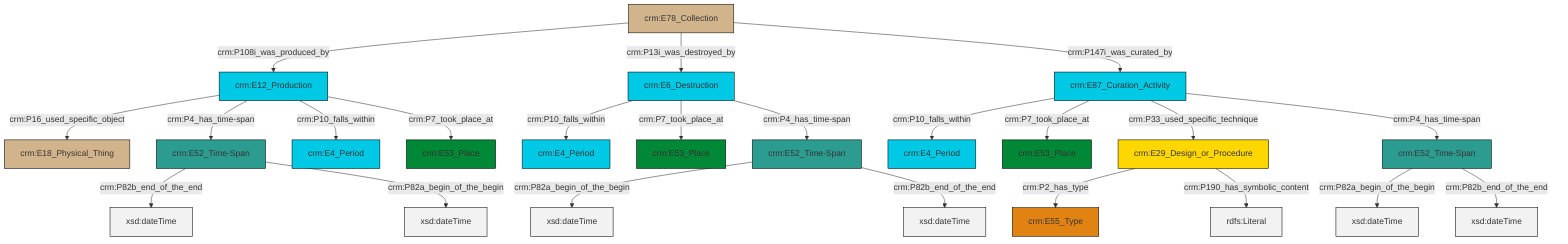 graph TD
classDef Literal fill:#f2f2f2,stroke:#000000;
classDef CRM_Entity fill:#FFFFFF,stroke:#000000;
classDef Temporal_Entity fill:#00C9E6, stroke:#000000;
classDef Type fill:#E18312, stroke:#000000;
classDef Time-Span fill:#2C9C91, stroke:#000000;
classDef Appellation fill:#FFEB7F, stroke:#000000;
classDef Place fill:#008836, stroke:#000000;
classDef Persistent_Item fill:#B266B2, stroke:#000000;
classDef Conceptual_Object fill:#FFD700, stroke:#000000;
classDef Physical_Thing fill:#D2B48C, stroke:#000000;
classDef Actor fill:#f58aad, stroke:#000000;
classDef PC_Classes fill:#4ce600, stroke:#000000;
classDef Multi fill:#cccccc,stroke:#000000;

4["crm:E87_Curation_Activity"]:::Temporal_Entity -->|crm:P10_falls_within| 0["crm:E4_Period"]:::Temporal_Entity
5["crm:E29_Design_or_Procedure"]:::Conceptual_Object -->|crm:P2_has_type| 6["crm:E55_Type"]:::Type
2["crm:E6_Destruction"]:::Temporal_Entity -->|crm:P10_falls_within| 7["crm:E4_Period"]:::Temporal_Entity
10["crm:E78_Collection"]:::Physical_Thing -->|crm:P108i_was_produced_by| 11["crm:E12_Production"]:::Temporal_Entity
11["crm:E12_Production"]:::Temporal_Entity -->|crm:P16_used_specific_object| 15["crm:E18_Physical_Thing"]:::Physical_Thing
16["crm:E52_Time-Span"]:::Time-Span -->|crm:P82a_begin_of_the_begin| 17[xsd:dateTime]:::Literal
13["crm:E52_Time-Span"]:::Time-Span -->|crm:P82b_end_of_the_end| 18[xsd:dateTime]:::Literal
4["crm:E87_Curation_Activity"]:::Temporal_Entity -->|crm:P7_took_place_at| 19["crm:E53_Place"]:::Place
11["crm:E12_Production"]:::Temporal_Entity -->|crm:P4_has_time-span| 13["crm:E52_Time-Span"]:::Time-Span
13["crm:E52_Time-Span"]:::Time-Span -->|crm:P82a_begin_of_the_begin| 22[xsd:dateTime]:::Literal
5["crm:E29_Design_or_Procedure"]:::Conceptual_Object -->|crm:P190_has_symbolic_content| 23[rdfs:Literal]:::Literal
10["crm:E78_Collection"]:::Physical_Thing -->|crm:P13i_was_destroyed_by| 2["crm:E6_Destruction"]:::Temporal_Entity
11["crm:E12_Production"]:::Temporal_Entity -->|crm:P10_falls_within| 26["crm:E4_Period"]:::Temporal_Entity
11["crm:E12_Production"]:::Temporal_Entity -->|crm:P7_took_place_at| 30["crm:E53_Place"]:::Place
2["crm:E6_Destruction"]:::Temporal_Entity -->|crm:P7_took_place_at| 20["crm:E53_Place"]:::Place
4["crm:E87_Curation_Activity"]:::Temporal_Entity -->|crm:P33_used_specific_technique| 5["crm:E29_Design_or_Procedure"]:::Conceptual_Object
10["crm:E78_Collection"]:::Physical_Thing -->|crm:P147i_was_curated_by| 4["crm:E87_Curation_Activity"]:::Temporal_Entity
4["crm:E87_Curation_Activity"]:::Temporal_Entity -->|crm:P4_has_time-span| 8["crm:E52_Time-Span"]:::Time-Span
8["crm:E52_Time-Span"]:::Time-Span -->|crm:P82a_begin_of_the_begin| 36[xsd:dateTime]:::Literal
8["crm:E52_Time-Span"]:::Time-Span -->|crm:P82b_end_of_the_end| 37[xsd:dateTime]:::Literal
16["crm:E52_Time-Span"]:::Time-Span -->|crm:P82b_end_of_the_end| 38[xsd:dateTime]:::Literal
2["crm:E6_Destruction"]:::Temporal_Entity -->|crm:P4_has_time-span| 16["crm:E52_Time-Span"]:::Time-Span